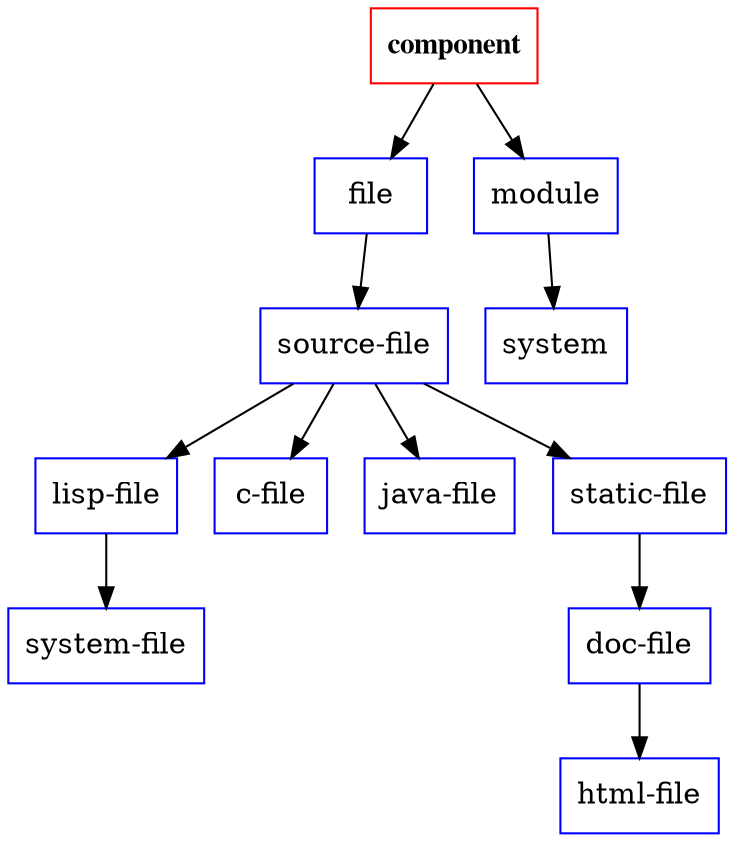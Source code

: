 strict digraph
{
  margin = 0;
  rankdir = TD;
  node [ shape = box color = blue ]

  component [ color = red fontname = "times bold" ]
  component -> { file module }

  file -> "source-file" -> { "lisp-file" "c-file" "java-file" "static-file" }
  "lisp-file" -> "system-file"
  "static-file" -> "doc-file" -> "html-file"

  module -> system
}
